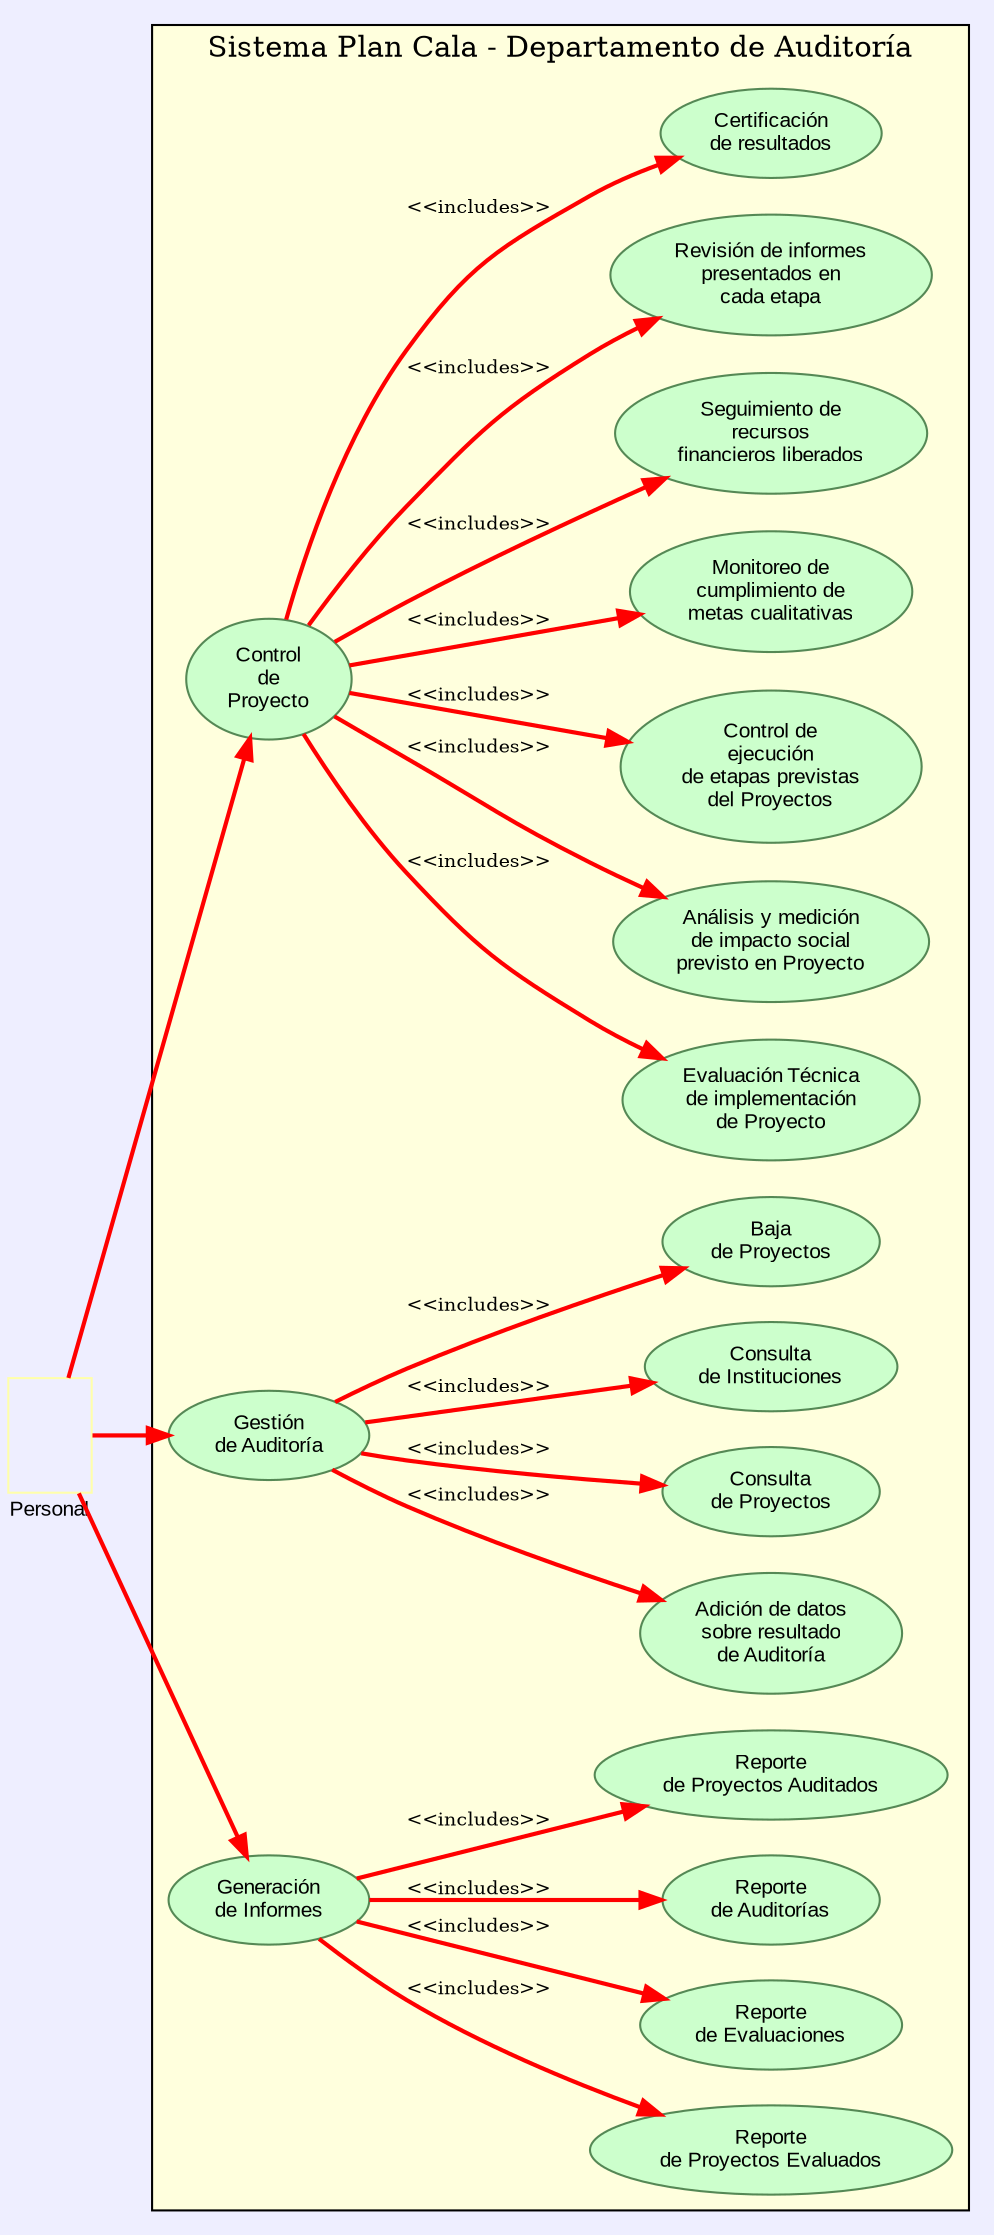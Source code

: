 digraph example {
	rankdir=LR;
	bgcolor="#eeeeff";
	node [fontname=Arial, fontsize=10];
	edge [color=red, style=bold, fontsize=9];

	// Actors
	{
		node [shape=custom, shapefile="Actor.png", 
			width=.552, height=0.77, fixedsize=true, 
			color="#ffffaa", label="\n\n\n\n\n\n\N"]

        Personal
	}

	// System Use Cases
	subgraph clusterSystem
	{
		label="Sistema Plan Cala - Departamento de Auditoría"; // Name your system here
		fillcolor="#ffffdd"; style=filled; color=black; // The system box
		node [shape=ellipse, style=filled, fillcolor="#ccffcc", color="#558855"]

        ControlarProyecto[label="Control\nde\nProyecto"]
		EvaluacionTecnicaImplementacion[label="Evaluación Técnica\nde implementación\nde Proyecto"]
		EvaluacionTecnicaImpacto[label="Análisis y medición\nde impacto social\nprevisto en Proyecto"]
        ControlEjecucionEtapas[label="Control de\nejecución\nde etapas previstas\ndel Proyectos"]
        ControlCumplimientoMetas[label="Monitoreo de\ncumplimiento de\nmetas cualitativas"]
        SeguimientoRecursosFinancieros[label="Seguimiento de\nrecursos\nfinancieros liberados"]
        RevisionInformes[label="Revisión de informes\npresentados en\ncada etapa"]
        CertificacionResultados[label="Certificación\nde resultados"]

        GestionAuditoria[label="Gestión\nde Auditoría"]
        AdicionResultados[label="Adición de datos\nsobre resultado\nde Auditoría"]
        ConsultaProyectos[label="Consulta\nde Proyectos"]
        ConsultaInstituciones[label="Consulta\nde Instituciones"]
        BajaProyectos[label="Baja\nde Proyectos"]

        GeneracionInformes[label="Generación\nde Informes"]
        ReporteProyectosEvaluados[label="Reporte\nde Proyectos Evaluados"]
        ReporteEvaluaciones[label="Reporte\nde Evaluaciones"]
        ReporteAuditorias[label="Reporte\nde Auditorías"]
        ReporteProyectosAuditados[label="Reporte\nde Proyectos Auditados"]
        
	}

	// Uses
    
	Personal -> ControlarProyecto 
	Personal -> GestionAuditoria 
	Personal -> GeneracionInformes 
	// Extensions
	{
		edge [label="<<extends>>", dir=back]

	}

	// Inclusions
	{
		 edge [label="<<includes>>"]
        ControlarProyecto -> EvaluacionTecnicaImplementacion	
        ControlarProyecto -> EvaluacionTecnicaImpacto
        ControlarProyecto -> ControlEjecucionEtapas
        ControlarProyecto -> ControlCumplimientoMetas
        ControlarProyecto -> SeguimientoRecursosFinancieros	
        ControlarProyecto -> RevisionInformes
        ControlarProyecto -> CertificacionResultados


        GestionAuditoria -> AdicionResultados
        GestionAuditoria -> ConsultaProyectos
        GestionAuditoria -> ConsultaInstituciones
        GestionAuditoria -> BajaProyectos

        GeneracionInformes -> ReporteProyectosEvaluados
        GeneracionInformes -> ReporteEvaluaciones
        GeneracionInformes -> ReporteAuditorias
        GeneracionInformes -> ReporteProyectosAuditados

	}

	// Generalizations
	{
		edge [arrowsize=1.5, arrowtail=empty, dir=back, constraint=false]
	
		// Inmersion -> Batism
		// Navigate -> GaleonPiloting
	}
}
